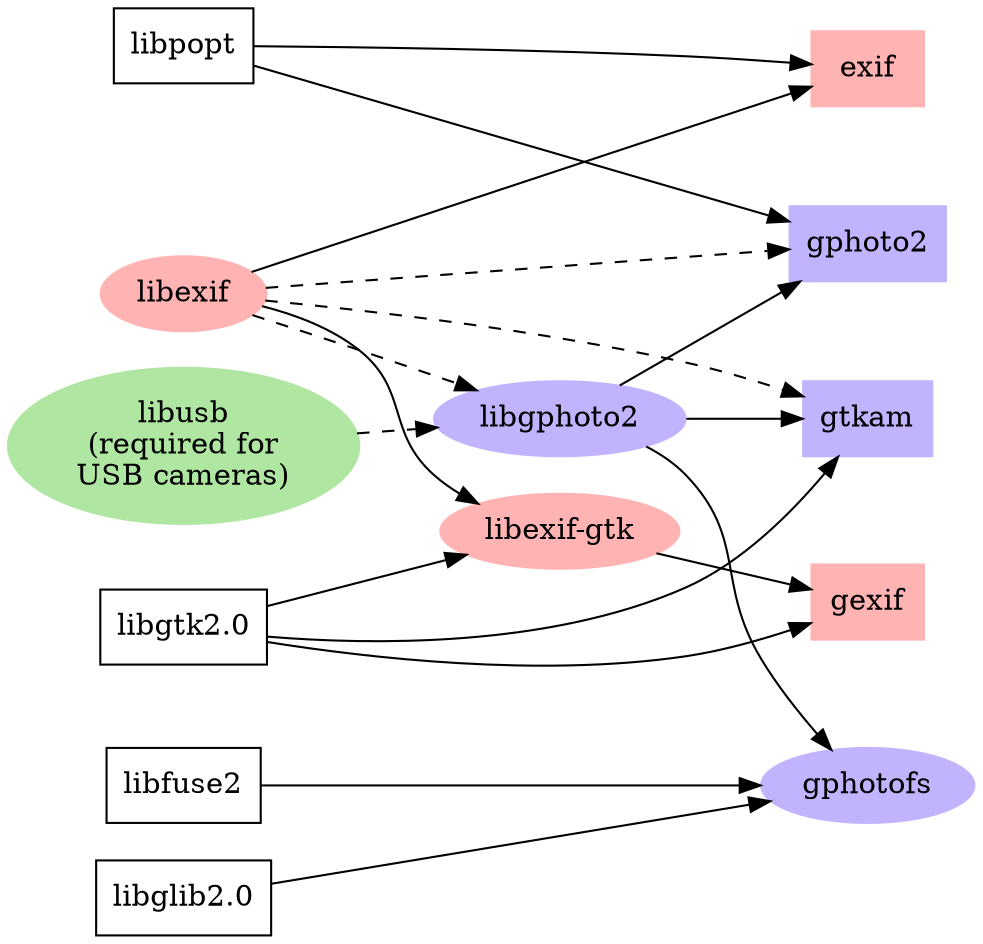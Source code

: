 /* software-dependencies.dot
 * dependency graph of the software from the gphoto and libexif
 * projects
 */

digraph "software dependencies" {

	rankdir=LR;

	/* end user programs (frontends) */
	{
		rank=same;
		node [shape=box];
		gphoto2;gtkam;
		exif;gexif;
	}

	/* external libraries */
	{
		rank=same;
		node [shape=polygon,skew=0];
		libgtk; libpopt; libglib; libfuse;
	}
	
	/* colors */

	/* software from gphoto project */
	gphoto2 [style=filled,color=".7 .3 1.0"];
	gphotofs [style=filled,color=".7 .3 1.0"];
	gtkam [style=filled,color=".7 .3 1.0"];
	libgphoto2 [style=filled,color=".7 .3 1.0"];

	/* software from libexif project */
	exif [style=filled,color=".0 .3 1.0"];
	gexif [style=filled,color=".0 .3 1.0"];
	libexif [style=filled,color=".0 .3 1.0"];
	/* obsolete libmnote [style=filled,color=".0 .3 1.0"]; */
	libexifgtk [style=filled,color=".0 .3 1.0"];

	/* naming */
	libexifgtk [label="libexif-gtk"];
	libgtk [label="libgtk2.0"];
	libglib [label="libglib2.0"];
	libfuse [label="libfuse2"];
	libusb [label="libusb\n(required for\nUSB cameras)"];
	
	/* software from libusb project */
	libusb [style=filled,color=".3 .3 .9"];

	/* edges */
	/* dashed edges denote optional stuff */
	libgtk -> gexif;
	libexifgtk -> gexif;

	/* obsolete libmnote -> libexif [style=dashed]; */

	libgtk -> libexifgtk;
	libexif -> libexifgtk;

	libpopt -> exif;
	libexif -> exif;

	libexif -> libgphoto2 [style=dashed];
	libusb -> libgphoto2 [style=dashed];

	libexif -> gtkam [style=dashed];
	libgtk -> gtkam;
	libgphoto2 -> gtkam;

	libglib -> gphotofs;
	libfuse -> gphotofs;
	libgphoto2 -> gphotofs;

	libpopt -> gphoto2;
	libexif -> gphoto2 [style=dashed];
	libgphoto2 -> gphoto2;
}
